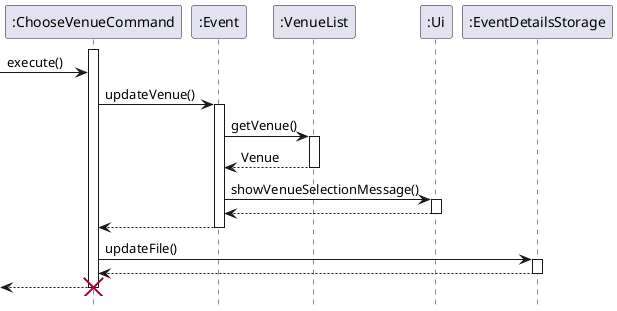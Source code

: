 @startuml
'https://plantuml.com/sequence-diagram

hide footbox
activate ":ChooseVenueCommand"
-> ":ChooseVenueCommand": execute()

":ChooseVenueCommand" -> ":Event": updateVenue()
activate ":Event"
":Event" -> ":VenueList": getVenue()
activate ":VenueList"
":VenueList" --> ":Event": Venue
deactivate ":VenueList"
":Event" -> ":Ui": showVenueSelectionMessage()
activate ":Ui"
":Ui" --> ":Event":
deactivate ":Ui"
":Event" --> ":ChooseVenueCommand":
deactivate ":Event"

":ChooseVenueCommand" -> ":EventDetailsStorage": updateFile()
activate ":EventDetailsStorage"
":EventDetailsStorage" --> ":ChooseVenueCommand":

deactivate ":EventDetailsStorage"
<-- ":ChooseVenueCommand"

deactivate ":ChooseVenueCommand"

destroy ":ChooseVenueCommand"
@enduml